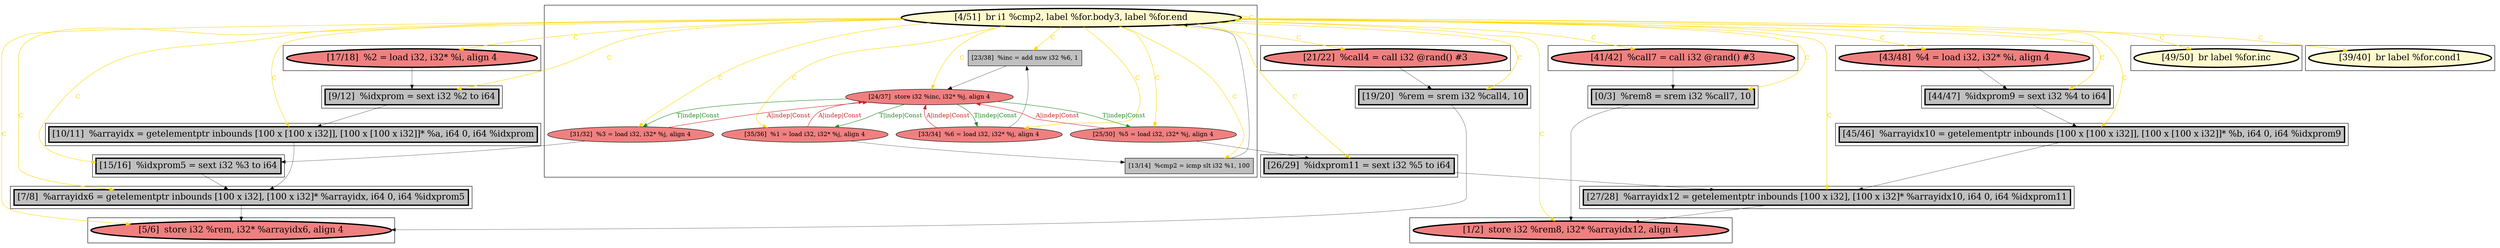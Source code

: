 
digraph G {



node2172->node2176 [style=solid,color=gold,label="C",penwidth=1.0,fontcolor=gold ]
node2172->node2180 [style=solid,color=gold,label="C",penwidth=1.0,fontcolor=gold ]
node2172->node2172 [style=solid,color=gold,label="C",penwidth=1.0,fontcolor=gold ]
node2172->node2184 [style=solid,color=gold,label="C",penwidth=1.0,fontcolor=gold ]
node2172->node2175 [style=solid,color=gold,label="C",penwidth=1.0,fontcolor=gold ]
node2173->node2171 [style=solid,color=forestgreen,label="T|indep|Const",penwidth=1.0,fontcolor=forestgreen ]
node2172->node2171 [style=solid,color=gold,label="C",penwidth=1.0,fontcolor=gold ]
node2168->node2173 [style=solid,color=firebrick3,label="A|indep|Const",penwidth=1.0,fontcolor=firebrick3 ]
node2173->node2168 [style=solid,color=forestgreen,label="T|indep|Const",penwidth=1.0,fontcolor=forestgreen ]
node2174->node2173 [style=solid,color=firebrick3,label="A|indep|Const",penwidth=1.0,fontcolor=firebrick3 ]
node2176->node2167 [style=solid,color=black,label="",penwidth=0.5,fontcolor=black ]
node2169->node2172 [style=solid,color=black,label="",penwidth=0.5,fontcolor=black ]
node2161->node2179 [style=solid,color=black,label="",penwidth=0.5,fontcolor=black ]
node2180->node2181 [style=solid,color=black,label="",penwidth=0.5,fontcolor=black ]
node2171->node2173 [style=solid,color=firebrick3,label="A|indep|Const",penwidth=1.0,fontcolor=firebrick3 ]
node2172->node2169 [style=solid,color=gold,label="C",penwidth=1.0,fontcolor=gold ]
node2172->node2181 [style=solid,color=gold,label="C",penwidth=1.0,fontcolor=gold ]
node2172->node2183 [style=solid,color=gold,label="C",penwidth=1.0,fontcolor=gold ]
node2181->node2160 [style=solid,color=black,label="",penwidth=0.5,fontcolor=black ]
node2172->node2163 [style=solid,color=gold,label="C",penwidth=1.0,fontcolor=gold ]
node2172->node2178 [style=solid,color=gold,label="C",penwidth=1.0,fontcolor=gold ]
node2172->node2177 [style=solid,color=gold,label="C",penwidth=1.0,fontcolor=gold ]
node2172->node2159 [style=solid,color=gold,label="C",penwidth=1.0,fontcolor=gold ]
node2172->node2166 [style=solid,color=gold,label="C",penwidth=1.0,fontcolor=gold ]
node2175->node2173 [style=solid,color=black,label="",penwidth=0.5,fontcolor=black ]
node2184->node2160 [style=solid,color=black,label="",penwidth=0.5,fontcolor=black ]
node2172->node2170 [style=solid,color=gold,label="C",penwidth=1.0,fontcolor=gold ]
node2173->node2174 [style=solid,color=forestgreen,label="T|indep|Const",penwidth=1.0,fontcolor=forestgreen ]
node2172->node2165 [style=solid,color=gold,label="C",penwidth=1.0,fontcolor=gold ]
node2168->node2175 [style=solid,color=black,label="",penwidth=0.5,fontcolor=black ]
node2172->node2160 [style=solid,color=gold,label="C",penwidth=1.0,fontcolor=gold ]
node2172->node2164 [style=solid,color=gold,label="C",penwidth=1.0,fontcolor=gold ]
node2172->node2168 [style=solid,color=gold,label="C",penwidth=1.0,fontcolor=gold ]
node2170->node2178 [style=solid,color=black,label="",penwidth=0.5,fontcolor=black ]
node2171->node2169 [style=solid,color=black,label="",penwidth=0.5,fontcolor=black ]
node2172->node2162 [style=solid,color=gold,label="C",penwidth=1.0,fontcolor=gold ]
node2172->node2182 [style=solid,color=gold,label="C",penwidth=1.0,fontcolor=gold ]
node2170->node2173 [style=solid,color=firebrick3,label="A|indep|Const",penwidth=1.0,fontcolor=firebrick3 ]
node2172->node2167 [style=solid,color=gold,label="C",penwidth=1.0,fontcolor=gold ]
node2164->node2184 [style=solid,color=black,label="",penwidth=0.5,fontcolor=black ]
node2172->node2174 [style=solid,color=gold,label="C",penwidth=1.0,fontcolor=gold ]
node2167->node2159 [style=solid,color=black,label="",penwidth=0.5,fontcolor=black ]
node2173->node2170 [style=solid,color=forestgreen,label="T|indep|Const",penwidth=1.0,fontcolor=forestgreen ]
node2163->node2183 [style=solid,color=black,label="",penwidth=0.5,fontcolor=black ]
node2174->node2164 [style=solid,color=black,label="",penwidth=0.5,fontcolor=black ]
node2172->node2161 [style=solid,color=gold,label="C",penwidth=1.0,fontcolor=gold ]
node2182->node2184 [style=solid,color=black,label="",penwidth=0.5,fontcolor=black ]
node2172->node2173 [style=solid,color=gold,label="C",penwidth=1.0,fontcolor=gold ]
node2162->node2165 [style=solid,color=black,label="",penwidth=0.5,fontcolor=black ]
node2165->node2161 [style=solid,color=black,label="",penwidth=0.5,fontcolor=black ]
node2172->node2179 [style=solid,color=gold,label="C",penwidth=1.0,fontcolor=gold ]
node2179->node2159 [style=solid,color=black,label="",penwidth=0.5,fontcolor=black ]
node2183->node2182 [style=solid,color=black,label="",penwidth=0.5,fontcolor=black ]
node2178->node2179 [style=solid,color=black,label="",penwidth=0.5,fontcolor=black ]


subgraph cluster18 {


node2184 [penwidth=3.0,fontsize=20,fillcolor=grey,label="[7/8]  %arrayidx6 = getelementptr inbounds [100 x i32], [100 x i32]* %arrayidx, i64 0, i64 %idxprom5",shape=rectangle,style=filled ]



}

subgraph cluster16 {


node2182 [penwidth=3.0,fontsize=20,fillcolor=grey,label="[10/11]  %arrayidx = getelementptr inbounds [100 x [100 x i32]], [100 x [100 x i32]]* %a, i64 0, i64 %idxprom",shape=rectangle,style=filled ]



}

subgraph cluster17 {


node2183 [penwidth=3.0,fontsize=20,fillcolor=grey,label="[9/12]  %idxprom = sext i32 %2 to i64",shape=rectangle,style=filled ]



}

subgraph cluster4 {


node2163 [penwidth=3.0,fontsize=20,fillcolor=lightcoral,label="[17/18]  %2 = load i32, i32* %i, align 4",shape=ellipse,style=filled ]



}

subgraph cluster3 {


node2162 [penwidth=3.0,fontsize=20,fillcolor=lightcoral,label="[43/48]  %4 = load i32, i32* %i, align 4",shape=ellipse,style=filled ]



}

subgraph cluster2 {


node2161 [penwidth=3.0,fontsize=20,fillcolor=grey,label="[45/46]  %arrayidx10 = getelementptr inbounds [100 x [100 x i32]], [100 x [100 x i32]]* %b, i64 0, i64 %idxprom9",shape=rectangle,style=filled ]



}

subgraph cluster1 {


node2160 [penwidth=3.0,fontsize=20,fillcolor=lightcoral,label="[5/6]  store i32 %rem, i32* %arrayidx6, align 4",shape=ellipse,style=filled ]



}

subgraph cluster12 {


node2178 [penwidth=3.0,fontsize=20,fillcolor=grey,label="[26/29]  %idxprom11 = sext i32 %5 to i64",shape=rectangle,style=filled ]



}

subgraph cluster5 {


node2164 [penwidth=3.0,fontsize=20,fillcolor=grey,label="[15/16]  %idxprom5 = sext i32 %3 to i64",shape=rectangle,style=filled ]



}

subgraph cluster0 {


node2159 [penwidth=3.0,fontsize=20,fillcolor=lightcoral,label="[1/2]  store i32 %rem8, i32* %arrayidx12, align 4",shape=ellipse,style=filled ]



}

subgraph cluster6 {


node2165 [penwidth=3.0,fontsize=20,fillcolor=grey,label="[44/47]  %idxprom9 = sext i32 %4 to i64",shape=rectangle,style=filled ]



}

subgraph cluster14 {


node2180 [penwidth=3.0,fontsize=20,fillcolor=lightcoral,label="[21/22]  %call4 = call i32 @rand() #3",shape=ellipse,style=filled ]



}

subgraph cluster7 {


node2166 [penwidth=3.0,fontsize=20,fillcolor=lemonchiffon,label="[39/40]  br label %for.cond1",shape=ellipse,style=filled ]



}

subgraph cluster8 {


node2167 [penwidth=3.0,fontsize=20,fillcolor=grey,label="[0/3]  %rem8 = srem i32 %call7, 10",shape=rectangle,style=filled ]



}

subgraph cluster9 {


node2175 [fillcolor=grey,label="[23/38]  %inc = add nsw i32 %6, 1",shape=rectangle,style=filled ]
node2172 [penwidth=3.0,fontsize=20,fillcolor=lemonchiffon,label="[4/51]  br i1 %cmp2, label %for.body3, label %for.end",shape=ellipse,style=filled ]
node2173 [fillcolor=lightcoral,label="[24/37]  store i32 %inc, i32* %j, align 4",shape=ellipse,style=filled ]
node2174 [fillcolor=lightcoral,label="[31/32]  %3 = load i32, i32* %j, align 4",shape=ellipse,style=filled ]
node2169 [fillcolor=grey,label="[13/14]  %cmp2 = icmp slt i32 %1, 100",shape=rectangle,style=filled ]
node2168 [fillcolor=lightcoral,label="[33/34]  %6 = load i32, i32* %j, align 4",shape=ellipse,style=filled ]
node2171 [fillcolor=lightcoral,label="[35/36]  %1 = load i32, i32* %j, align 4",shape=ellipse,style=filled ]
node2170 [fillcolor=lightcoral,label="[25/30]  %5 = load i32, i32* %j, align 4",shape=ellipse,style=filled ]



}

subgraph cluster10 {


node2176 [penwidth=3.0,fontsize=20,fillcolor=lightcoral,label="[41/42]  %call7 = call i32 @rand() #3",shape=ellipse,style=filled ]



}

subgraph cluster11 {


node2177 [penwidth=3.0,fontsize=20,fillcolor=lemonchiffon,label="[49/50]  br label %for.inc",shape=ellipse,style=filled ]



}

subgraph cluster13 {


node2179 [penwidth=3.0,fontsize=20,fillcolor=grey,label="[27/28]  %arrayidx12 = getelementptr inbounds [100 x i32], [100 x i32]* %arrayidx10, i64 0, i64 %idxprom11",shape=rectangle,style=filled ]



}

subgraph cluster15 {


node2181 [penwidth=3.0,fontsize=20,fillcolor=grey,label="[19/20]  %rem = srem i32 %call4, 10",shape=rectangle,style=filled ]



}

}
